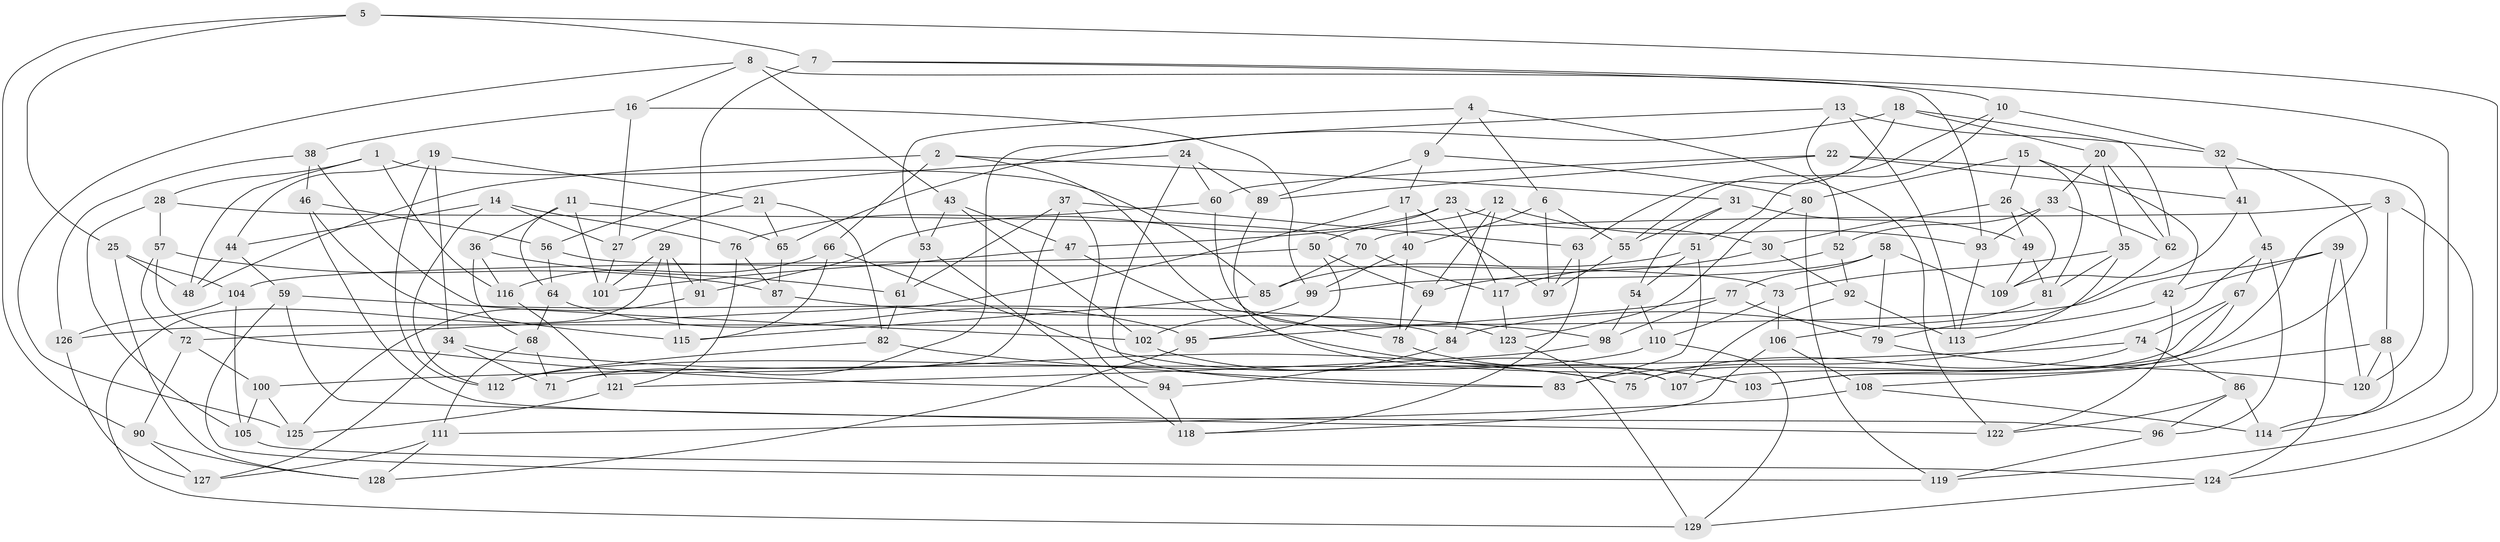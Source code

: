 // Generated by graph-tools (version 1.1) at 2025/26/03/09/25 03:26:57]
// undirected, 129 vertices, 258 edges
graph export_dot {
graph [start="1"]
  node [color=gray90,style=filled];
  1;
  2;
  3;
  4;
  5;
  6;
  7;
  8;
  9;
  10;
  11;
  12;
  13;
  14;
  15;
  16;
  17;
  18;
  19;
  20;
  21;
  22;
  23;
  24;
  25;
  26;
  27;
  28;
  29;
  30;
  31;
  32;
  33;
  34;
  35;
  36;
  37;
  38;
  39;
  40;
  41;
  42;
  43;
  44;
  45;
  46;
  47;
  48;
  49;
  50;
  51;
  52;
  53;
  54;
  55;
  56;
  57;
  58;
  59;
  60;
  61;
  62;
  63;
  64;
  65;
  66;
  67;
  68;
  69;
  70;
  71;
  72;
  73;
  74;
  75;
  76;
  77;
  78;
  79;
  80;
  81;
  82;
  83;
  84;
  85;
  86;
  87;
  88;
  89;
  90;
  91;
  92;
  93;
  94;
  95;
  96;
  97;
  98;
  99;
  100;
  101;
  102;
  103;
  104;
  105;
  106;
  107;
  108;
  109;
  110;
  111;
  112;
  113;
  114;
  115;
  116;
  117;
  118;
  119;
  120;
  121;
  122;
  123;
  124;
  125;
  126;
  127;
  128;
  129;
  1 -- 85;
  1 -- 28;
  1 -- 116;
  1 -- 48;
  2 -- 48;
  2 -- 31;
  2 -- 66;
  2 -- 78;
  3 -- 88;
  3 -- 119;
  3 -- 70;
  3 -- 107;
  4 -- 122;
  4 -- 53;
  4 -- 9;
  4 -- 6;
  5 -- 124;
  5 -- 7;
  5 -- 90;
  5 -- 25;
  6 -- 40;
  6 -- 55;
  6 -- 97;
  7 -- 10;
  7 -- 91;
  7 -- 114;
  8 -- 16;
  8 -- 93;
  8 -- 43;
  8 -- 125;
  9 -- 80;
  9 -- 89;
  9 -- 17;
  10 -- 32;
  10 -- 51;
  10 -- 55;
  11 -- 36;
  11 -- 64;
  11 -- 65;
  11 -- 101;
  12 -- 69;
  12 -- 47;
  12 -- 93;
  12 -- 84;
  13 -- 113;
  13 -- 52;
  13 -- 32;
  13 -- 71;
  14 -- 112;
  14 -- 27;
  14 -- 44;
  14 -- 76;
  15 -- 26;
  15 -- 80;
  15 -- 42;
  15 -- 81;
  16 -- 27;
  16 -- 99;
  16 -- 38;
  17 -- 72;
  17 -- 40;
  17 -- 97;
  18 -- 20;
  18 -- 63;
  18 -- 62;
  18 -- 65;
  19 -- 21;
  19 -- 112;
  19 -- 44;
  19 -- 34;
  20 -- 35;
  20 -- 62;
  20 -- 33;
  21 -- 27;
  21 -- 65;
  21 -- 82;
  22 -- 89;
  22 -- 120;
  22 -- 60;
  22 -- 41;
  23 -- 30;
  23 -- 117;
  23 -- 50;
  23 -- 91;
  24 -- 83;
  24 -- 89;
  24 -- 60;
  24 -- 56;
  25 -- 128;
  25 -- 48;
  25 -- 104;
  26 -- 49;
  26 -- 109;
  26 -- 30;
  27 -- 101;
  28 -- 57;
  28 -- 70;
  28 -- 105;
  29 -- 91;
  29 -- 101;
  29 -- 115;
  29 -- 129;
  30 -- 69;
  30 -- 92;
  31 -- 49;
  31 -- 55;
  31 -- 54;
  32 -- 41;
  32 -- 103;
  33 -- 93;
  33 -- 52;
  33 -- 62;
  34 -- 127;
  34 -- 75;
  34 -- 71;
  35 -- 73;
  35 -- 81;
  35 -- 113;
  36 -- 68;
  36 -- 116;
  36 -- 61;
  37 -- 94;
  37 -- 71;
  37 -- 63;
  37 -- 61;
  38 -- 46;
  38 -- 126;
  38 -- 102;
  39 -- 126;
  39 -- 42;
  39 -- 124;
  39 -- 120;
  40 -- 99;
  40 -- 78;
  41 -- 109;
  41 -- 45;
  42 -- 122;
  42 -- 84;
  43 -- 47;
  43 -- 102;
  43 -- 53;
  44 -- 59;
  44 -- 48;
  45 -- 96;
  45 -- 67;
  45 -- 83;
  46 -- 96;
  46 -- 115;
  46 -- 56;
  47 -- 101;
  47 -- 103;
  49 -- 81;
  49 -- 109;
  50 -- 69;
  50 -- 95;
  50 -- 104;
  51 -- 83;
  51 -- 54;
  51 -- 85;
  52 -- 117;
  52 -- 92;
  53 -- 61;
  53 -- 118;
  54 -- 110;
  54 -- 98;
  55 -- 97;
  56 -- 64;
  56 -- 73;
  57 -- 72;
  57 -- 94;
  57 -- 87;
  58 -- 79;
  58 -- 99;
  58 -- 109;
  58 -- 77;
  59 -- 122;
  59 -- 84;
  59 -- 119;
  60 -- 123;
  60 -- 76;
  61 -- 82;
  62 -- 79;
  63 -- 97;
  63 -- 118;
  64 -- 68;
  64 -- 95;
  65 -- 87;
  66 -- 115;
  66 -- 75;
  66 -- 116;
  67 -- 75;
  67 -- 74;
  67 -- 103;
  68 -- 71;
  68 -- 111;
  69 -- 78;
  70 -- 85;
  70 -- 117;
  72 -- 100;
  72 -- 90;
  73 -- 106;
  73 -- 110;
  74 -- 86;
  74 -- 100;
  74 -- 75;
  76 -- 121;
  76 -- 87;
  77 -- 79;
  77 -- 98;
  77 -- 95;
  78 -- 103;
  79 -- 120;
  80 -- 123;
  80 -- 119;
  81 -- 106;
  82 -- 112;
  82 -- 83;
  84 -- 94;
  85 -- 115;
  86 -- 114;
  86 -- 122;
  86 -- 96;
  87 -- 98;
  88 -- 114;
  88 -- 120;
  88 -- 108;
  89 -- 107;
  90 -- 127;
  90 -- 128;
  91 -- 125;
  92 -- 113;
  92 -- 107;
  93 -- 113;
  94 -- 118;
  95 -- 128;
  96 -- 119;
  98 -- 121;
  99 -- 102;
  100 -- 105;
  100 -- 125;
  102 -- 107;
  104 -- 126;
  104 -- 105;
  105 -- 124;
  106 -- 108;
  106 -- 118;
  108 -- 111;
  108 -- 114;
  110 -- 129;
  110 -- 112;
  111 -- 127;
  111 -- 128;
  116 -- 121;
  117 -- 123;
  121 -- 125;
  123 -- 129;
  124 -- 129;
  126 -- 127;
}
